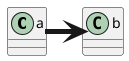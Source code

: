 {
  "sha1": "bc3xw31vzgnwhzzl4tvywsvxag4c3cy",
  "insertion": {
    "when": "2024-05-30T20:48:22.058Z",
    "url": "http://forum.plantuml.net/7222/sequence-diagram-inline-setting-arrow-thickness-disappear",
    "user": "plantuml@gmail.com"
  }
}
@startuml
a -[thickness=5]> b
@enduml
